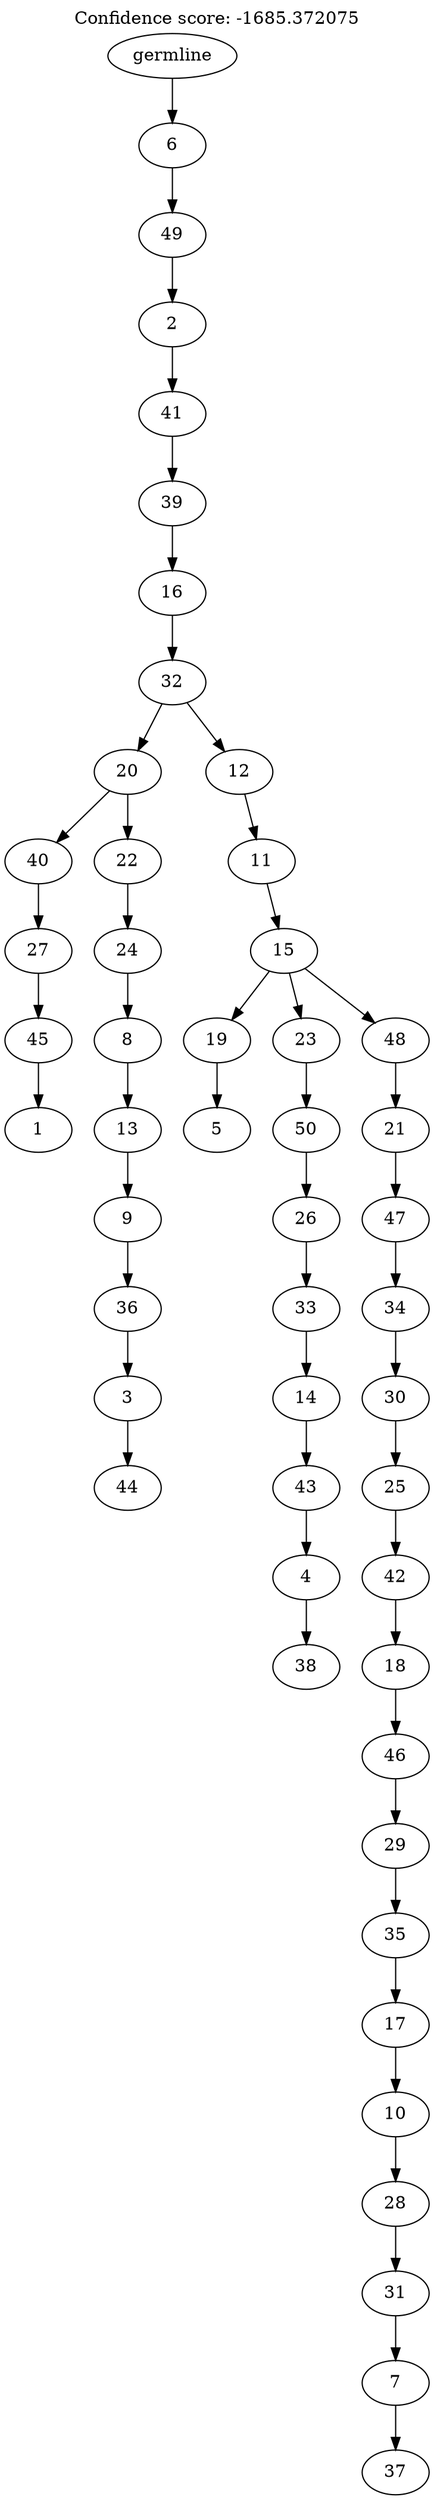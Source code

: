 digraph g {
	"49" -> "50";
	"50" [label="1"];
	"48" -> "49";
	"49" [label="45"];
	"47" -> "48";
	"48" [label="27"];
	"45" -> "46";
	"46" [label="44"];
	"44" -> "45";
	"45" [label="3"];
	"43" -> "44";
	"44" [label="36"];
	"42" -> "43";
	"43" [label="9"];
	"41" -> "42";
	"42" [label="13"];
	"40" -> "41";
	"41" [label="8"];
	"39" -> "40";
	"40" [label="24"];
	"38" -> "39";
	"39" [label="22"];
	"38" -> "47";
	"47" [label="40"];
	"36" -> "37";
	"37" [label="5"];
	"34" -> "35";
	"35" [label="38"];
	"33" -> "34";
	"34" [label="4"];
	"32" -> "33";
	"33" [label="43"];
	"31" -> "32";
	"32" [label="14"];
	"30" -> "31";
	"31" [label="33"];
	"29" -> "30";
	"30" [label="26"];
	"28" -> "29";
	"29" [label="50"];
	"26" -> "27";
	"27" [label="37"];
	"25" -> "26";
	"26" [label="7"];
	"24" -> "25";
	"25" [label="31"];
	"23" -> "24";
	"24" [label="28"];
	"22" -> "23";
	"23" [label="10"];
	"21" -> "22";
	"22" [label="17"];
	"20" -> "21";
	"21" [label="35"];
	"19" -> "20";
	"20" [label="29"];
	"18" -> "19";
	"19" [label="46"];
	"17" -> "18";
	"18" [label="18"];
	"16" -> "17";
	"17" [label="42"];
	"15" -> "16";
	"16" [label="25"];
	"14" -> "15";
	"15" [label="30"];
	"13" -> "14";
	"14" [label="34"];
	"12" -> "13";
	"13" [label="47"];
	"11" -> "12";
	"12" [label="21"];
	"10" -> "11";
	"11" [label="48"];
	"10" -> "28";
	"28" [label="23"];
	"10" -> "36";
	"36" [label="19"];
	"9" -> "10";
	"10" [label="15"];
	"8" -> "9";
	"9" [label="11"];
	"7" -> "8";
	"8" [label="12"];
	"7" -> "38";
	"38" [label="20"];
	"6" -> "7";
	"7" [label="32"];
	"5" -> "6";
	"6" [label="16"];
	"4" -> "5";
	"5" [label="39"];
	"3" -> "4";
	"4" [label="41"];
	"2" -> "3";
	"3" [label="2"];
	"1" -> "2";
	"2" [label="49"];
	"0" -> "1";
	"1" [label="6"];
	"0" [label="germline"];
	labelloc="t";
	label="Confidence score: -1685.372075";
}
